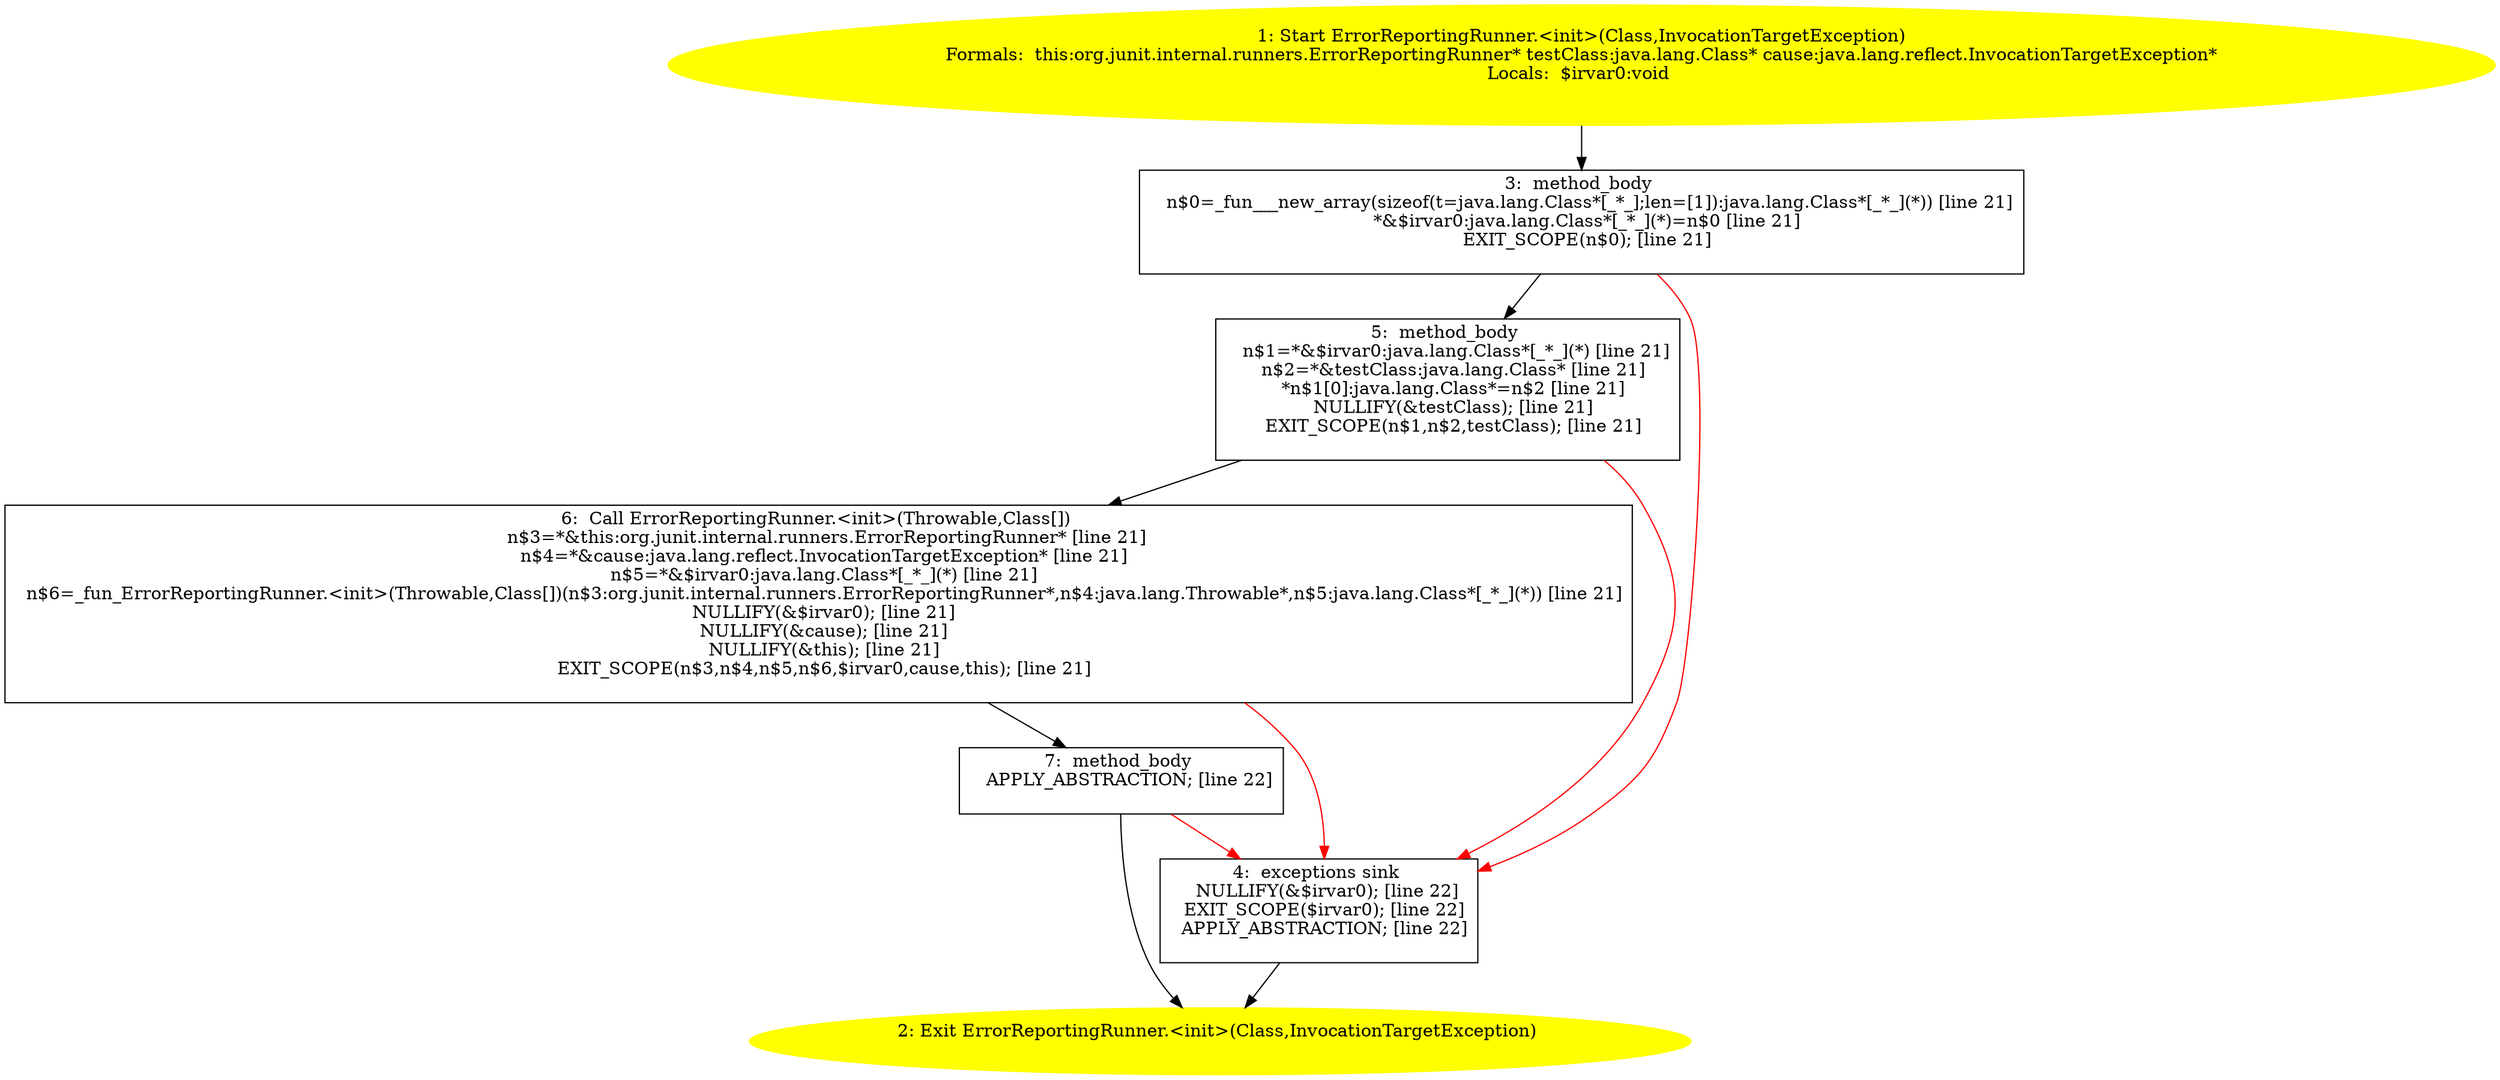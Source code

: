 /* @generated */
digraph cfg {
"org.junit.internal.runners.ErrorReportingRunner.<init>(java.lang.Class,java.lang.reflect.InvocationT.2e96967279f1ef2c0a69172c082e9b05_1" [label="1: Start ErrorReportingRunner.<init>(Class,InvocationTargetException)\nFormals:  this:org.junit.internal.runners.ErrorReportingRunner* testClass:java.lang.Class* cause:java.lang.reflect.InvocationTargetException*\nLocals:  $irvar0:void \n  " color=yellow style=filled]
	

	 "org.junit.internal.runners.ErrorReportingRunner.<init>(java.lang.Class,java.lang.reflect.InvocationT.2e96967279f1ef2c0a69172c082e9b05_1" -> "org.junit.internal.runners.ErrorReportingRunner.<init>(java.lang.Class,java.lang.reflect.InvocationT.2e96967279f1ef2c0a69172c082e9b05_3" ;
"org.junit.internal.runners.ErrorReportingRunner.<init>(java.lang.Class,java.lang.reflect.InvocationT.2e96967279f1ef2c0a69172c082e9b05_2" [label="2: Exit ErrorReportingRunner.<init>(Class,InvocationTargetException) \n  " color=yellow style=filled]
	

"org.junit.internal.runners.ErrorReportingRunner.<init>(java.lang.Class,java.lang.reflect.InvocationT.2e96967279f1ef2c0a69172c082e9b05_3" [label="3:  method_body \n   n$0=_fun___new_array(sizeof(t=java.lang.Class*[_*_];len=[1]):java.lang.Class*[_*_](*)) [line 21]\n  *&$irvar0:java.lang.Class*[_*_](*)=n$0 [line 21]\n  EXIT_SCOPE(n$0); [line 21]\n " shape="box"]
	

	 "org.junit.internal.runners.ErrorReportingRunner.<init>(java.lang.Class,java.lang.reflect.InvocationT.2e96967279f1ef2c0a69172c082e9b05_3" -> "org.junit.internal.runners.ErrorReportingRunner.<init>(java.lang.Class,java.lang.reflect.InvocationT.2e96967279f1ef2c0a69172c082e9b05_5" ;
	 "org.junit.internal.runners.ErrorReportingRunner.<init>(java.lang.Class,java.lang.reflect.InvocationT.2e96967279f1ef2c0a69172c082e9b05_3" -> "org.junit.internal.runners.ErrorReportingRunner.<init>(java.lang.Class,java.lang.reflect.InvocationT.2e96967279f1ef2c0a69172c082e9b05_4" [color="red" ];
"org.junit.internal.runners.ErrorReportingRunner.<init>(java.lang.Class,java.lang.reflect.InvocationT.2e96967279f1ef2c0a69172c082e9b05_4" [label="4:  exceptions sink \n   NULLIFY(&$irvar0); [line 22]\n  EXIT_SCOPE($irvar0); [line 22]\n  APPLY_ABSTRACTION; [line 22]\n " shape="box"]
	

	 "org.junit.internal.runners.ErrorReportingRunner.<init>(java.lang.Class,java.lang.reflect.InvocationT.2e96967279f1ef2c0a69172c082e9b05_4" -> "org.junit.internal.runners.ErrorReportingRunner.<init>(java.lang.Class,java.lang.reflect.InvocationT.2e96967279f1ef2c0a69172c082e9b05_2" ;
"org.junit.internal.runners.ErrorReportingRunner.<init>(java.lang.Class,java.lang.reflect.InvocationT.2e96967279f1ef2c0a69172c082e9b05_5" [label="5:  method_body \n   n$1=*&$irvar0:java.lang.Class*[_*_](*) [line 21]\n  n$2=*&testClass:java.lang.Class* [line 21]\n  *n$1[0]:java.lang.Class*=n$2 [line 21]\n  NULLIFY(&testClass); [line 21]\n  EXIT_SCOPE(n$1,n$2,testClass); [line 21]\n " shape="box"]
	

	 "org.junit.internal.runners.ErrorReportingRunner.<init>(java.lang.Class,java.lang.reflect.InvocationT.2e96967279f1ef2c0a69172c082e9b05_5" -> "org.junit.internal.runners.ErrorReportingRunner.<init>(java.lang.Class,java.lang.reflect.InvocationT.2e96967279f1ef2c0a69172c082e9b05_6" ;
	 "org.junit.internal.runners.ErrorReportingRunner.<init>(java.lang.Class,java.lang.reflect.InvocationT.2e96967279f1ef2c0a69172c082e9b05_5" -> "org.junit.internal.runners.ErrorReportingRunner.<init>(java.lang.Class,java.lang.reflect.InvocationT.2e96967279f1ef2c0a69172c082e9b05_4" [color="red" ];
"org.junit.internal.runners.ErrorReportingRunner.<init>(java.lang.Class,java.lang.reflect.InvocationT.2e96967279f1ef2c0a69172c082e9b05_6" [label="6:  Call ErrorReportingRunner.<init>(Throwable,Class[]) \n   n$3=*&this:org.junit.internal.runners.ErrorReportingRunner* [line 21]\n  n$4=*&cause:java.lang.reflect.InvocationTargetException* [line 21]\n  n$5=*&$irvar0:java.lang.Class*[_*_](*) [line 21]\n  n$6=_fun_ErrorReportingRunner.<init>(Throwable,Class[])(n$3:org.junit.internal.runners.ErrorReportingRunner*,n$4:java.lang.Throwable*,n$5:java.lang.Class*[_*_](*)) [line 21]\n  NULLIFY(&$irvar0); [line 21]\n  NULLIFY(&cause); [line 21]\n  NULLIFY(&this); [line 21]\n  EXIT_SCOPE(n$3,n$4,n$5,n$6,$irvar0,cause,this); [line 21]\n " shape="box"]
	

	 "org.junit.internal.runners.ErrorReportingRunner.<init>(java.lang.Class,java.lang.reflect.InvocationT.2e96967279f1ef2c0a69172c082e9b05_6" -> "org.junit.internal.runners.ErrorReportingRunner.<init>(java.lang.Class,java.lang.reflect.InvocationT.2e96967279f1ef2c0a69172c082e9b05_7" ;
	 "org.junit.internal.runners.ErrorReportingRunner.<init>(java.lang.Class,java.lang.reflect.InvocationT.2e96967279f1ef2c0a69172c082e9b05_6" -> "org.junit.internal.runners.ErrorReportingRunner.<init>(java.lang.Class,java.lang.reflect.InvocationT.2e96967279f1ef2c0a69172c082e9b05_4" [color="red" ];
"org.junit.internal.runners.ErrorReportingRunner.<init>(java.lang.Class,java.lang.reflect.InvocationT.2e96967279f1ef2c0a69172c082e9b05_7" [label="7:  method_body \n   APPLY_ABSTRACTION; [line 22]\n " shape="box"]
	

	 "org.junit.internal.runners.ErrorReportingRunner.<init>(java.lang.Class,java.lang.reflect.InvocationT.2e96967279f1ef2c0a69172c082e9b05_7" -> "org.junit.internal.runners.ErrorReportingRunner.<init>(java.lang.Class,java.lang.reflect.InvocationT.2e96967279f1ef2c0a69172c082e9b05_2" ;
	 "org.junit.internal.runners.ErrorReportingRunner.<init>(java.lang.Class,java.lang.reflect.InvocationT.2e96967279f1ef2c0a69172c082e9b05_7" -> "org.junit.internal.runners.ErrorReportingRunner.<init>(java.lang.Class,java.lang.reflect.InvocationT.2e96967279f1ef2c0a69172c082e9b05_4" [color="red" ];
}
